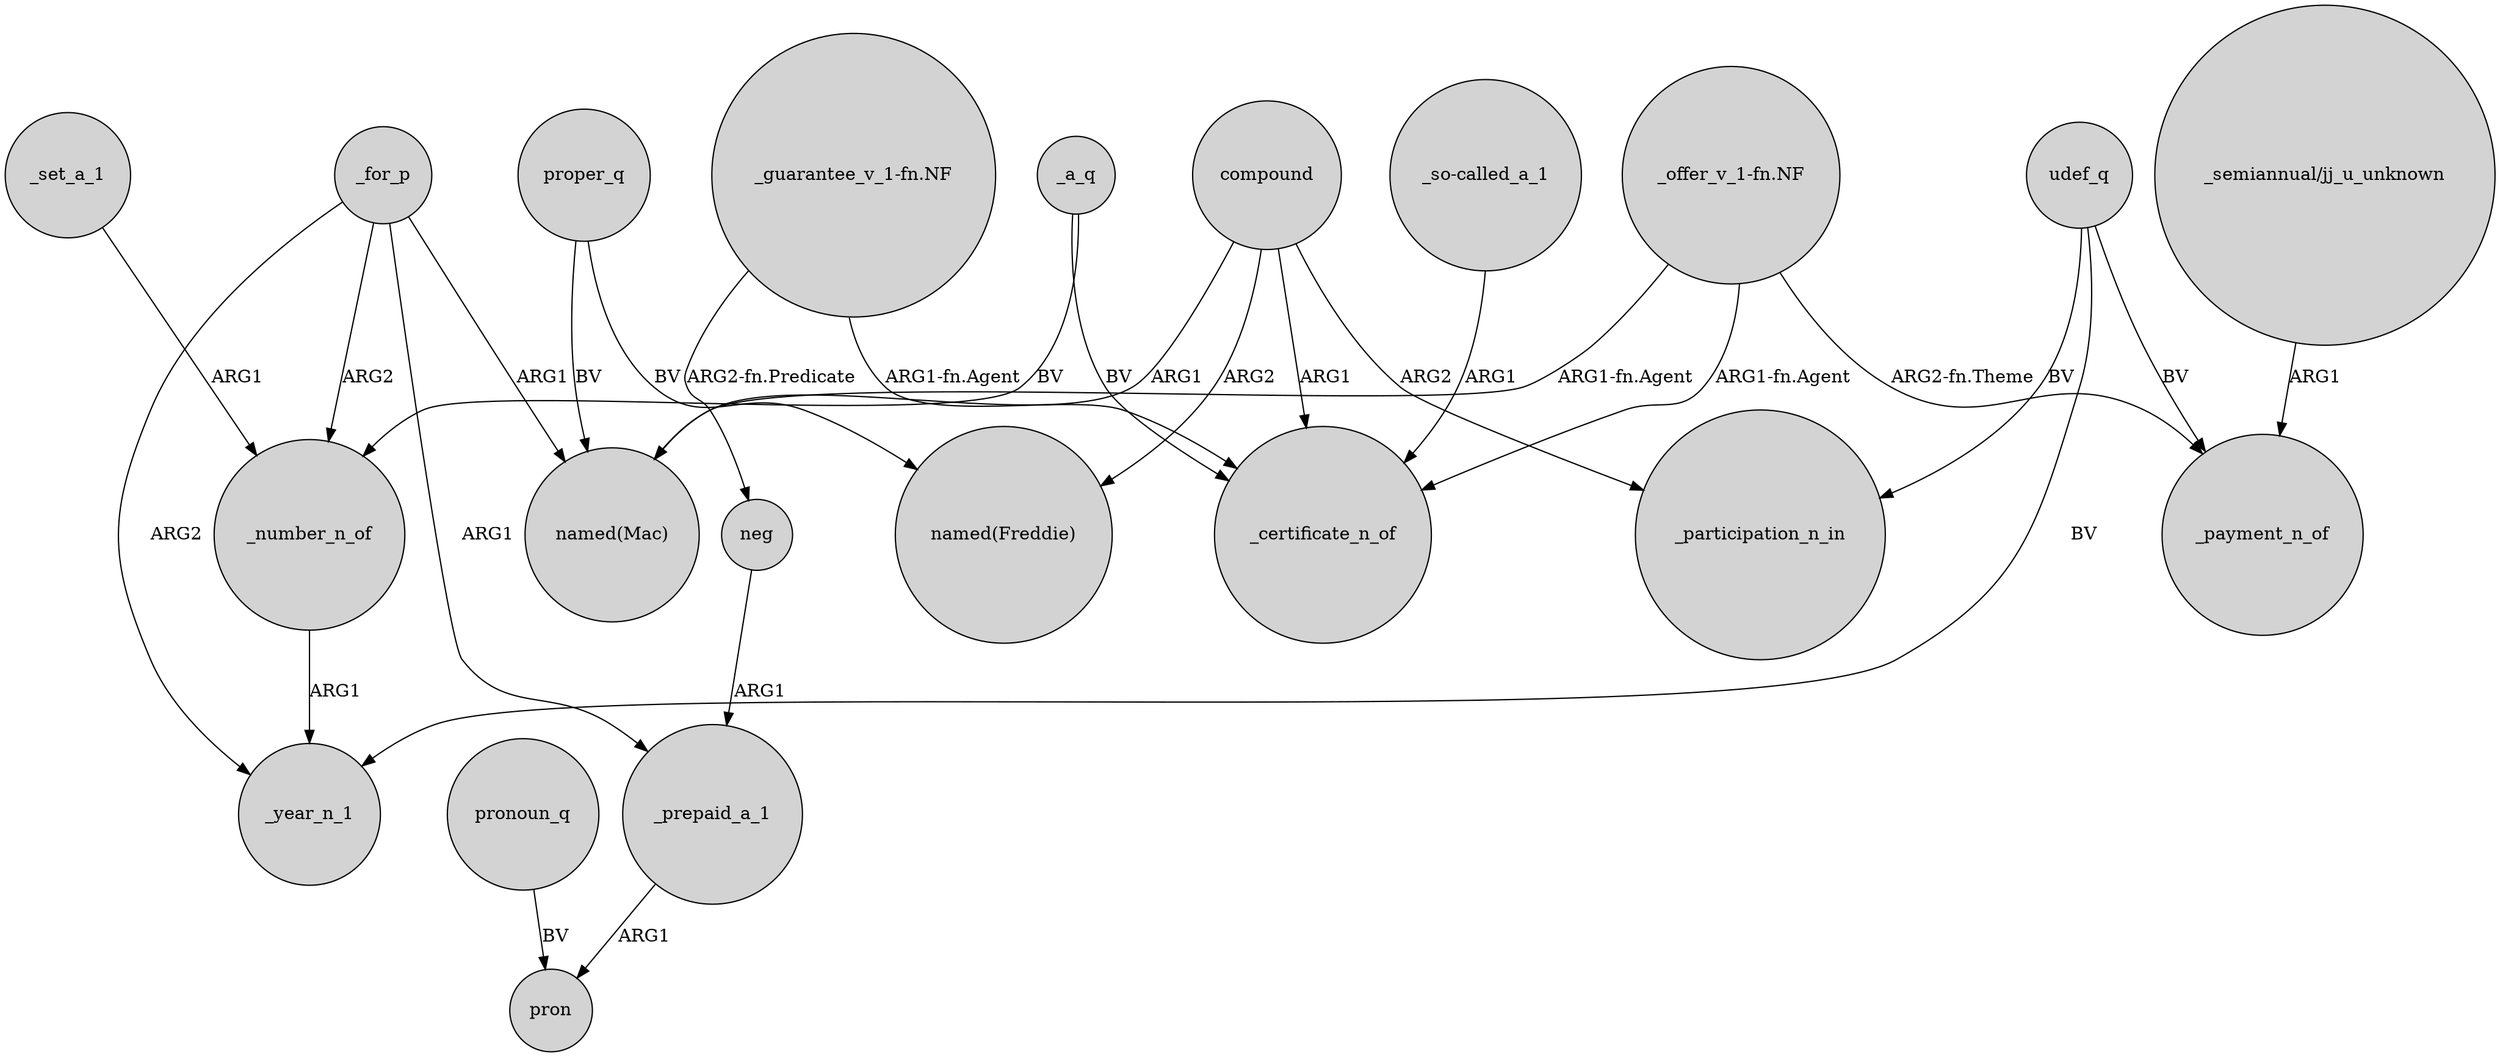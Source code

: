 digraph {
	node [shape=circle style=filled]
	compound -> _certificate_n_of [label=ARG1]
	"_guarantee_v_1-fn.NF" -> _certificate_n_of [label="ARG1-fn.Agent"]
	"_so-called_a_1" -> _certificate_n_of [label=ARG1]
	_for_p -> _number_n_of [label=ARG2]
	_for_p -> _year_n_1 [label=ARG2]
	_a_q -> _number_n_of [label=BV]
	_set_a_1 -> _number_n_of [label=ARG1]
	_prepaid_a_1 -> pron [label=ARG1]
	_a_q -> _certificate_n_of [label=BV]
	compound -> _participation_n_in [label=ARG2]
	"_offer_v_1-fn.NF" -> _certificate_n_of [label="ARG1-fn.Agent"]
	_for_p -> _prepaid_a_1 [label=ARG1]
	"_offer_v_1-fn.NF" -> _payment_n_of [label="ARG2-fn.Theme"]
	udef_q -> _payment_n_of [label=BV]
	"_semiannual/jj_u_unknown" -> _payment_n_of [label=ARG1]
	pronoun_q -> pron [label=BV]
	neg -> _prepaid_a_1 [label=ARG1]
	proper_q -> "named(Mac)" [label=BV]
	proper_q -> "named(Freddie)" [label=BV]
	compound -> "named(Freddie)" [label=ARG2]
	udef_q -> _year_n_1 [label=BV]
	"_offer_v_1-fn.NF" -> "named(Mac)" [label="ARG1-fn.Agent"]
	compound -> "named(Mac)" [label=ARG1]
	udef_q -> _participation_n_in [label=BV]
	_for_p -> "named(Mac)" [label=ARG1]
	_number_n_of -> _year_n_1 [label=ARG1]
	"_guarantee_v_1-fn.NF" -> neg [label="ARG2-fn.Predicate"]
}
